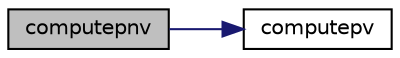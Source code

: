 digraph "computepnv"
{
  edge [fontname="Helvetica",fontsize="10",labelfontname="Helvetica",labelfontsize="10"];
  node [fontname="Helvetica",fontsize="10",shape=record];
  rankdir="LR";
  Node1 [label="computepnv",height=0.2,width=0.4,color="black", fillcolor="grey75", style="filled", fontcolor="black"];
  Node1 -> Node2 [color="midnightblue",fontsize="10",style="solid",fontname="Helvetica"];
  Node2 [label="computepv",height=0.2,width=0.4,color="black", fillcolor="white", style="filled",URL="$eccalc_8f.html#a9985f1a483906d935b26c08cfd157bf5"];
}
